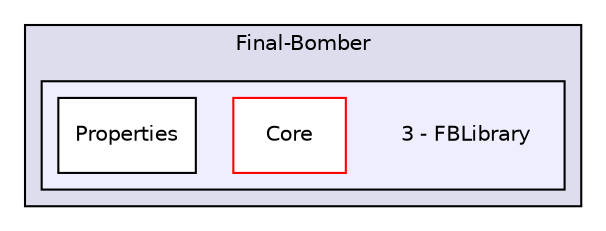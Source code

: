 digraph "D:/Projets/Final-Bomber/3 - FBLibrary" {
  compound=true
  node [ fontsize="10", fontname="Helvetica"];
  edge [ labelfontsize="10", labelfontname="Helvetica"];
  subgraph clusterdir_31022c05e41db06597577e4c51056d3d {
    graph [ bgcolor="#ddddee", pencolor="black", label="Final-Bomber" fontname="Helvetica", fontsize="10", URL="dir_31022c05e41db06597577e4c51056d3d.html"]
  subgraph clusterdir_33bf69db0a2e95912537fb4659309f70 {
    graph [ bgcolor="#eeeeff", pencolor="black", label="" URL="dir_33bf69db0a2e95912537fb4659309f70.html"];
    dir_33bf69db0a2e95912537fb4659309f70 [shape=plaintext label="3 - FBLibrary"];
    dir_7ae1f15f2b5237b0417ef3a49d6da869 [shape=box label="Core" color="red" fillcolor="white" style="filled" URL="dir_7ae1f15f2b5237b0417ef3a49d6da869.html"];
    dir_2b4ab1a5a7edb7af76083d19b1665164 [shape=box label="Properties" color="black" fillcolor="white" style="filled" URL="dir_2b4ab1a5a7edb7af76083d19b1665164.html"];
  }
  }
}
